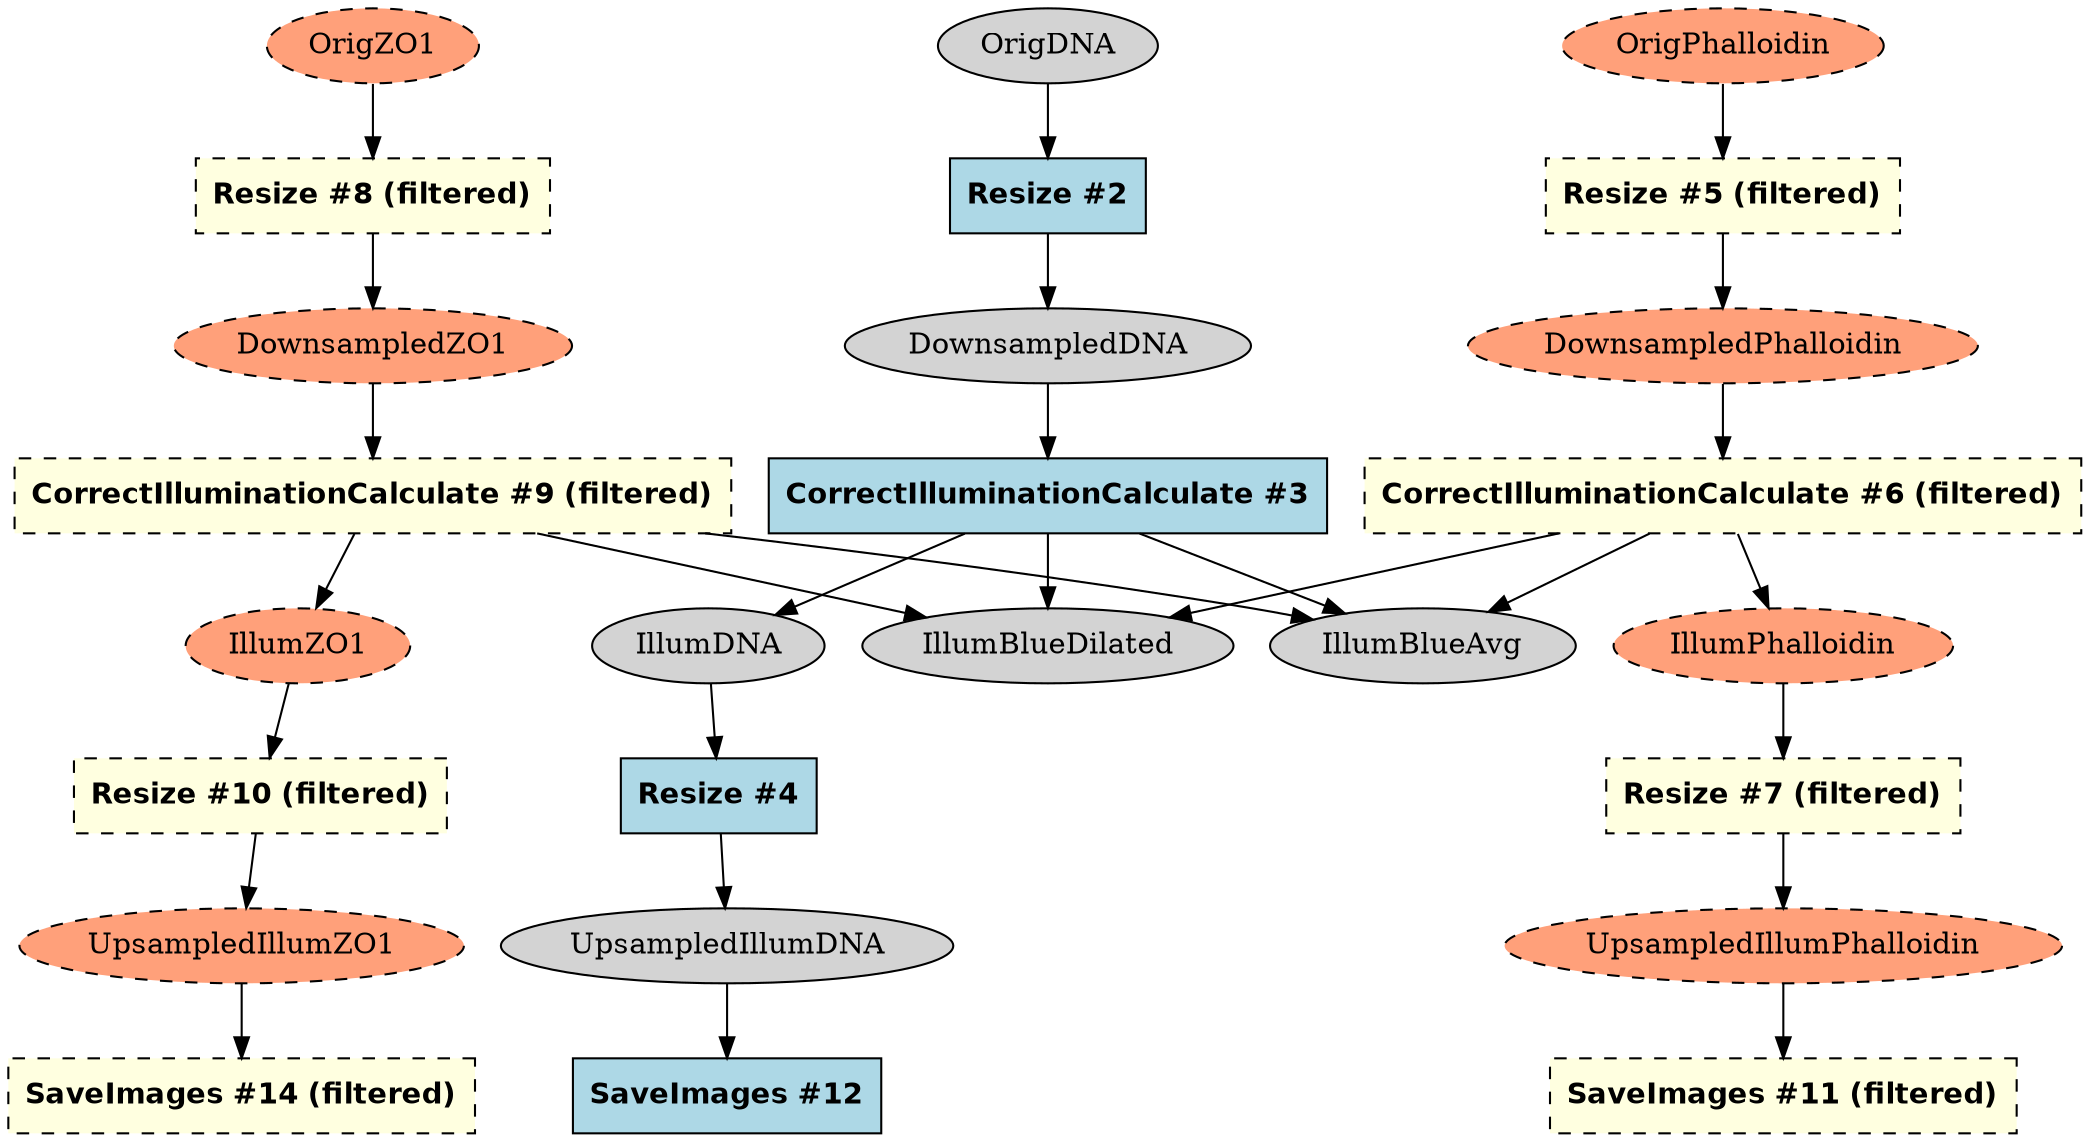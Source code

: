 strict digraph {
CorrectIlluminationCalculate_2ab137a7 [type=module, label="CorrectIlluminationCalculate #6 (filtered)", module_name=CorrectIlluminationCalculate, module_num=6, original_num=6, stable_id="CorrectIlluminationCalculate_2ab137a7", enabled=True, filtered=True, shape=box, style="filled,dashed", fontname="Helvetica-Bold", fillcolor=lightyellow];
CorrectIlluminationCalculate_cd0871b [type=module, label="CorrectIlluminationCalculate #9 (filtered)", module_name=CorrectIlluminationCalculate, module_num=9, original_num=9, stable_id="CorrectIlluminationCalculate_cd0871b", enabled=True, filtered=True, shape=box, style="filled,dashed", fontname="Helvetica-Bold", fillcolor=lightyellow];
CorrectIlluminationCalculate_e3750f2a [type=module, label="CorrectIlluminationCalculate #3", module_name=CorrectIlluminationCalculate, module_num=3, original_num=3, stable_id="CorrectIlluminationCalculate_e3750f2a", enabled=True, shape=box, style=filled, fontname="Helvetica-Bold", fillcolor=lightblue];
Resize_32606b38 [type=module, label="Resize #2", module_name=Resize, module_num=2, original_num=2, stable_id="Resize_32606b38", enabled=True, shape=box, style=filled, fontname="Helvetica-Bold", fillcolor=lightblue];
Resize_6f9ec43f [type=module, label="Resize #10 (filtered)", module_name=Resize, module_num=10, original_num=10, stable_id="Resize_6f9ec43f", enabled=True, filtered=True, shape=box, style="filled,dashed", fontname="Helvetica-Bold", fillcolor=lightyellow];
Resize_9779805 [type=module, label="Resize #5 (filtered)", module_name=Resize, module_num=5, original_num=5, stable_id="Resize_9779805", enabled=True, filtered=True, shape=box, style="filled,dashed", fontname="Helvetica-Bold", fillcolor=lightyellow];
Resize_a3b11500 [type=module, label="Resize #4", module_name=Resize, module_num=4, original_num=4, stable_id="Resize_a3b11500", enabled=True, shape=box, style=filled, fontname="Helvetica-Bold", fillcolor=lightblue];
Resize_b00c8387 [type=module, label="Resize #8 (filtered)", module_name=Resize, module_num=8, original_num=8, stable_id="Resize_b00c8387", enabled=True, filtered=True, shape=box, style="filled,dashed", fontname="Helvetica-Bold", fillcolor=lightyellow];
Resize_fd94763b [type=module, label="Resize #7 (filtered)", module_name=Resize, module_num=7, original_num=7, stable_id="Resize_fd94763b", enabled=True, filtered=True, shape=box, style="filled,dashed", fontname="Helvetica-Bold", fillcolor=lightyellow];
SaveImages_392621f0 [type=module, label="SaveImages #11 (filtered)", module_name=SaveImages, module_num=11, original_num=11, stable_id="SaveImages_392621f0", enabled=True, filtered=True, shape=box, style="filled,dashed", fontname="Helvetica-Bold", fillcolor=lightyellow];
SaveImages_46180921 [type=module, label="SaveImages #14 (filtered)", module_name=SaveImages, module_num=14, original_num=14, stable_id="SaveImages_46180921", enabled=True, filtered=True, shape=box, style="filled,dashed", fontname="Helvetica-Bold", fillcolor=lightyellow];
SaveImages_4cf7a938 [type=module, label="SaveImages #12", module_name=SaveImages, module_num=12, original_num=12, stable_id="SaveImages_4cf7a938", enabled=True, shape=box, style=filled, fontname="Helvetica-Bold", fillcolor=lightblue];
image__DownsampledDNA [type=image, label=DownsampledDNA, shape=ellipse, style=filled, fillcolor=lightgray];
image__DownsampledPhalloidin [type=image, label=DownsampledPhalloidin, filtered=True, shape=ellipse, style="filled,dashed", fillcolor=lightsalmon];
image__DownsampledZO1 [type=image, label=DownsampledZO1, filtered=True, shape=ellipse, style="filled,dashed", fillcolor=lightsalmon];
image__IllumBlueAvg [type=image, label=IllumBlueAvg, shape=ellipse, style=filled, fillcolor=lightgray];
image__IllumBlueDilated [type=image, label=IllumBlueDilated, shape=ellipse, style=filled, fillcolor=lightgray];
image__IllumDNA [type=image, label=IllumDNA, shape=ellipse, style=filled, fillcolor=lightgray];
image__IllumPhalloidin [type=image, label=IllumPhalloidin, filtered=True, shape=ellipse, style="filled,dashed", fillcolor=lightsalmon];
image__IllumZO1 [type=image, label=IllumZO1, filtered=True, shape=ellipse, style="filled,dashed", fillcolor=lightsalmon];
image__OrigDNA [type=image, label=OrigDNA, shape=ellipse, style=filled, fillcolor=lightgray];
image__OrigPhalloidin [type=image, label=OrigPhalloidin, filtered=True, shape=ellipse, style="filled,dashed", fillcolor=lightsalmon];
image__OrigZO1 [type=image, label=OrigZO1, filtered=True, shape=ellipse, style="filled,dashed", fillcolor=lightsalmon];
image__UpsampledIllumDNA [type=image, label=UpsampledIllumDNA, shape=ellipse, style=filled, fillcolor=lightgray];
image__UpsampledIllumPhalloidin [type=image, label=UpsampledIllumPhalloidin, filtered=True, shape=ellipse, style="filled,dashed", fillcolor=lightsalmon];
image__UpsampledIllumZO1 [type=image, label=UpsampledIllumZO1, filtered=True, shape=ellipse, style="filled,dashed", fillcolor=lightsalmon];
CorrectIlluminationCalculate_2ab137a7 -> image__IllumBlueAvg [type="image_output"];
CorrectIlluminationCalculate_2ab137a7 -> image__IllumBlueDilated [type="image_output"];
CorrectIlluminationCalculate_2ab137a7 -> image__IllumPhalloidin [type="image_output"];
CorrectIlluminationCalculate_cd0871b -> image__IllumBlueAvg [type="image_output"];
CorrectIlluminationCalculate_cd0871b -> image__IllumBlueDilated [type="image_output"];
CorrectIlluminationCalculate_cd0871b -> image__IllumZO1 [type="image_output"];
CorrectIlluminationCalculate_e3750f2a -> image__IllumBlueAvg [type="image_output"];
CorrectIlluminationCalculate_e3750f2a -> image__IllumBlueDilated [type="image_output"];
CorrectIlluminationCalculate_e3750f2a -> image__IllumDNA [type="image_output"];
Resize_32606b38 -> image__DownsampledDNA [type="image_output"];
Resize_6f9ec43f -> image__UpsampledIllumZO1 [type="image_output"];
Resize_9779805 -> image__DownsampledPhalloidin [type="image_output"];
Resize_a3b11500 -> image__UpsampledIllumDNA [type="image_output"];
Resize_b00c8387 -> image__DownsampledZO1 [type="image_output"];
Resize_fd94763b -> image__UpsampledIllumPhalloidin [type="image_output"];
image__DownsampledDNA -> CorrectIlluminationCalculate_e3750f2a [type="image_input"];
image__DownsampledPhalloidin -> CorrectIlluminationCalculate_2ab137a7 [type="image_input"];
image__DownsampledZO1 -> CorrectIlluminationCalculate_cd0871b [type="image_input"];
image__IllumDNA -> Resize_a3b11500 [type="image_input"];
image__IllumPhalloidin -> Resize_fd94763b [type="image_input"];
image__IllumZO1 -> Resize_6f9ec43f [type="image_input"];
image__OrigDNA -> Resize_32606b38 [type="image_input"];
image__OrigPhalloidin -> Resize_9779805 [type="image_input"];
image__OrigZO1 -> Resize_b00c8387 [type="image_input"];
image__UpsampledIllumDNA -> SaveImages_4cf7a938 [type="image_input"];
image__UpsampledIllumPhalloidin -> SaveImages_392621f0 [type="image_input"];
image__UpsampledIllumZO1 -> SaveImages_46180921 [type="image_input"];
}
